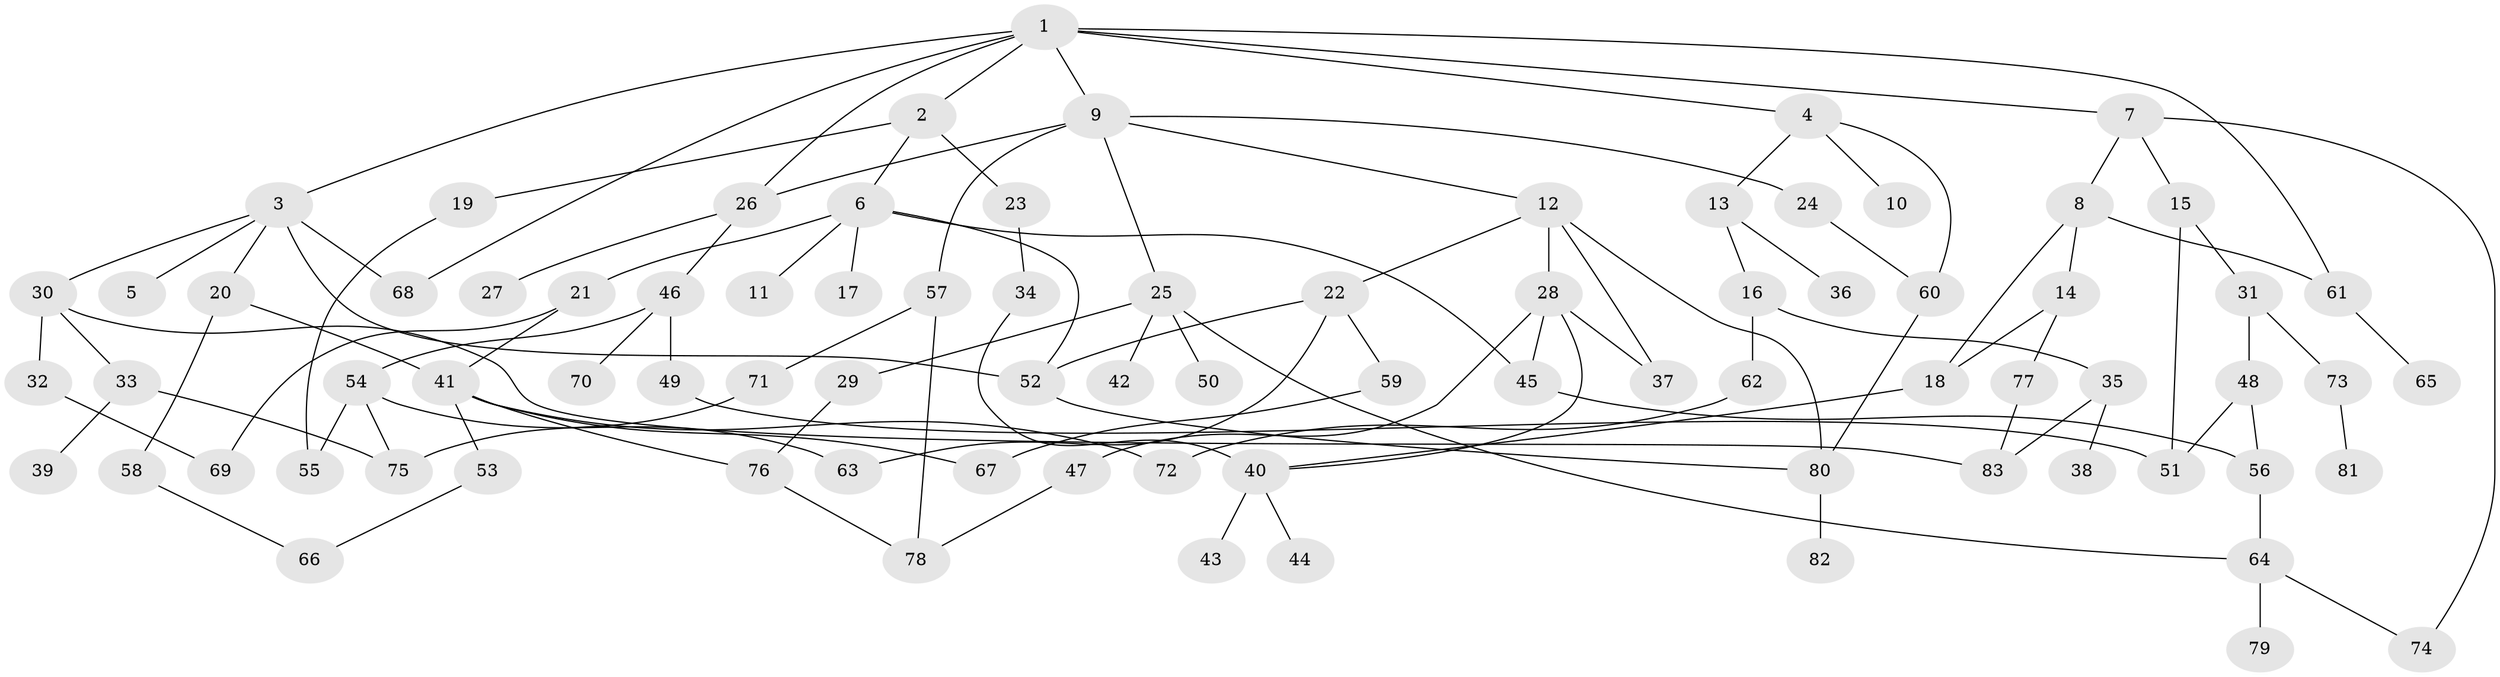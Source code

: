 // Generated by graph-tools (version 1.1) at 2025/25/03/09/25 03:25:30]
// undirected, 83 vertices, 114 edges
graph export_dot {
graph [start="1"]
  node [color=gray90,style=filled];
  1;
  2;
  3;
  4;
  5;
  6;
  7;
  8;
  9;
  10;
  11;
  12;
  13;
  14;
  15;
  16;
  17;
  18;
  19;
  20;
  21;
  22;
  23;
  24;
  25;
  26;
  27;
  28;
  29;
  30;
  31;
  32;
  33;
  34;
  35;
  36;
  37;
  38;
  39;
  40;
  41;
  42;
  43;
  44;
  45;
  46;
  47;
  48;
  49;
  50;
  51;
  52;
  53;
  54;
  55;
  56;
  57;
  58;
  59;
  60;
  61;
  62;
  63;
  64;
  65;
  66;
  67;
  68;
  69;
  70;
  71;
  72;
  73;
  74;
  75;
  76;
  77;
  78;
  79;
  80;
  81;
  82;
  83;
  1 -- 2;
  1 -- 3;
  1 -- 4;
  1 -- 7;
  1 -- 9;
  1 -- 26;
  1 -- 61;
  1 -- 68;
  2 -- 6;
  2 -- 19;
  2 -- 23;
  3 -- 5;
  3 -- 20;
  3 -- 30;
  3 -- 68;
  3 -- 52;
  4 -- 10;
  4 -- 13;
  4 -- 60;
  6 -- 11;
  6 -- 17;
  6 -- 21;
  6 -- 52;
  6 -- 45;
  7 -- 8;
  7 -- 15;
  7 -- 74;
  8 -- 14;
  8 -- 61;
  8 -- 18;
  9 -- 12;
  9 -- 24;
  9 -- 25;
  9 -- 57;
  9 -- 26;
  12 -- 22;
  12 -- 28;
  12 -- 80;
  12 -- 37;
  13 -- 16;
  13 -- 36;
  14 -- 18;
  14 -- 77;
  15 -- 31;
  15 -- 51;
  16 -- 35;
  16 -- 62;
  18 -- 40;
  19 -- 55;
  20 -- 58;
  20 -- 41;
  21 -- 41;
  21 -- 69;
  22 -- 52;
  22 -- 59;
  22 -- 63;
  23 -- 34;
  24 -- 60;
  25 -- 29;
  25 -- 42;
  25 -- 50;
  25 -- 64;
  26 -- 27;
  26 -- 46;
  28 -- 37;
  28 -- 45;
  28 -- 47;
  28 -- 40;
  29 -- 76;
  30 -- 32;
  30 -- 33;
  30 -- 83;
  31 -- 48;
  31 -- 73;
  32 -- 69;
  33 -- 39;
  33 -- 75;
  34 -- 40;
  35 -- 38;
  35 -- 83;
  40 -- 43;
  40 -- 44;
  41 -- 53;
  41 -- 67;
  41 -- 76;
  41 -- 72;
  45 -- 56;
  46 -- 49;
  46 -- 54;
  46 -- 70;
  47 -- 78;
  48 -- 51;
  48 -- 56;
  49 -- 51;
  52 -- 80;
  53 -- 66;
  54 -- 63;
  54 -- 75;
  54 -- 55;
  56 -- 64;
  57 -- 71;
  57 -- 78;
  58 -- 66;
  59 -- 67;
  60 -- 80;
  61 -- 65;
  62 -- 72;
  64 -- 79;
  64 -- 74;
  71 -- 75;
  73 -- 81;
  76 -- 78;
  77 -- 83;
  80 -- 82;
}
